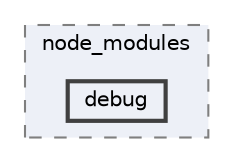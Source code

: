 digraph "pkiclassroomrescheduler/src/main/frontend/node_modules/eslint-plugin-import/node_modules/debug"
{
 // LATEX_PDF_SIZE
  bgcolor="transparent";
  edge [fontname=Helvetica,fontsize=10,labelfontname=Helvetica,labelfontsize=10];
  node [fontname=Helvetica,fontsize=10,shape=box,height=0.2,width=0.4];
  compound=true
  subgraph clusterdir_7a16e23a6169d511ee186078cc849d1d {
    graph [ bgcolor="#edf0f7", pencolor="grey50", label="node_modules", fontname=Helvetica,fontsize=10 style="filled,dashed", URL="dir_7a16e23a6169d511ee186078cc849d1d.html",tooltip=""]
  dir_10ed9ee42de323ab3f29334d9455af43 [label="debug", fillcolor="#edf0f7", color="grey25", style="filled,bold", URL="dir_10ed9ee42de323ab3f29334d9455af43.html",tooltip=""];
  }
}
